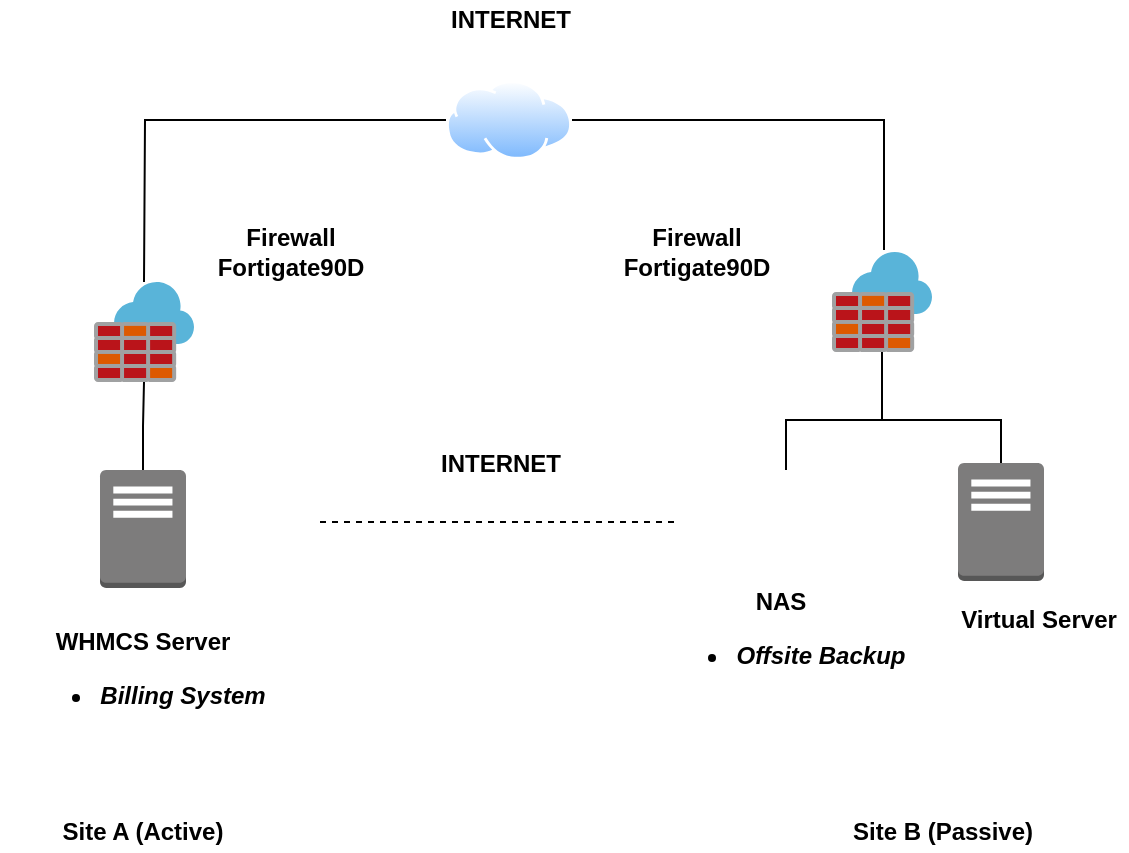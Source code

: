<mxfile version="12.2.9" type="github" pages="1">
  <diagram id="YUB9__jmSu62Cvb4MzdN" name="Page-1">
    <mxGraphModel dx="868" dy="1505" grid="1" gridSize="10" guides="1" tooltips="1" connect="1" arrows="1" fold="1" page="1" pageScale="1" pageWidth="850" pageHeight="1100" math="0" shadow="0">
      <root>
        <mxCell id="0"/>
        <mxCell id="1" parent="0"/>
        <mxCell id="M_8fWriFLGsvTbw7sqBF-18" value="" style="aspect=fixed;html=1;points=[];align=center;image;fontSize=12;image=img/lib/mscae/Azure_Firewall.svg;rotation=0;" parent="1" vertex="1">
          <mxGeometry x="586" y="-804" width="50" height="50" as="geometry"/>
        </mxCell>
        <mxCell id="W9aF1rIVhBABGpubo6KL-37" value="" style="edgeStyle=orthogonalEdgeStyle;rounded=0;orthogonalLoop=1;jettySize=auto;html=1;endArrow=none;endFill=0;" edge="1" parent="1" source="M_8fWriFLGsvTbw7sqBF-24" target="W9aF1rIVhBABGpubo6KL-33">
          <mxGeometry relative="1" as="geometry"/>
        </mxCell>
        <mxCell id="M_8fWriFLGsvTbw7sqBF-24" value="" style="outlineConnect=0;dashed=0;verticalLabelPosition=bottom;verticalAlign=top;align=center;html=1;shape=mxgraph.aws3.traditional_server;fillColor=#7D7C7C;gradientColor=none;" parent="1" vertex="1">
          <mxGeometry x="220" y="-695" width="43" height="59" as="geometry"/>
        </mxCell>
        <mxCell id="W9aF1rIVhBABGpubo6KL-15" style="edgeStyle=orthogonalEdgeStyle;rounded=0;orthogonalLoop=1;jettySize=auto;html=1;exitX=0;exitY=0.5;exitDx=0;exitDy=0;endArrow=none;endFill=0;" edge="1" parent="1" source="W9aF1rIVhBABGpubo6KL-2">
          <mxGeometry relative="1" as="geometry">
            <mxPoint x="242" y="-789" as="targetPoint"/>
          </mxGeometry>
        </mxCell>
        <mxCell id="W9aF1rIVhBABGpubo6KL-36" style="edgeStyle=orthogonalEdgeStyle;rounded=0;orthogonalLoop=1;jettySize=auto;html=1;exitX=1;exitY=0.5;exitDx=0;exitDy=0;entryX=0.52;entryY=-0.02;entryDx=0;entryDy=0;entryPerimeter=0;endArrow=none;endFill=0;" edge="1" parent="1" source="W9aF1rIVhBABGpubo6KL-2" target="M_8fWriFLGsvTbw7sqBF-18">
          <mxGeometry relative="1" as="geometry"/>
        </mxCell>
        <mxCell id="W9aF1rIVhBABGpubo6KL-2" value="" style="aspect=fixed;perimeter=ellipsePerimeter;html=1;align=center;shadow=0;dashed=0;spacingTop=3;image;image=img/lib/active_directory/internet_cloud.svg;" vertex="1" parent="1">
          <mxGeometry x="393" y="-890" width="63" height="40" as="geometry"/>
        </mxCell>
        <mxCell id="W9aF1rIVhBABGpubo6KL-38" style="edgeStyle=orthogonalEdgeStyle;rounded=0;orthogonalLoop=1;jettySize=auto;html=1;exitX=0.5;exitY=0;exitDx=0;exitDy=0;endArrow=none;endFill=0;" edge="1" parent="1" source="W9aF1rIVhBABGpubo6KL-3" target="M_8fWriFLGsvTbw7sqBF-18">
          <mxGeometry relative="1" as="geometry">
            <Array as="points">
              <mxPoint x="563" y="-720"/>
              <mxPoint x="611" y="-720"/>
            </Array>
          </mxGeometry>
        </mxCell>
        <mxCell id="W9aF1rIVhBABGpubo6KL-3" value="" style="shape=image;html=1;verticalAlign=top;verticalLabelPosition=bottom;labelBackgroundColor=#ffffff;imageAspect=0;aspect=fixed;image=https://cdn0.iconfinder.com/data/icons/windows8_icons/26/nas.png" vertex="1" parent="1">
          <mxGeometry x="540" y="-695" width="46" height="46" as="geometry"/>
        </mxCell>
        <mxCell id="W9aF1rIVhBABGpubo6KL-19" value="INTERNET" style="text;html=1;align=center;verticalAlign=middle;resizable=0;points=[];;autosize=1;fontStyle=1" vertex="1" parent="1">
          <mxGeometry x="384.5" y="-930" width="80" height="20" as="geometry"/>
        </mxCell>
        <mxCell id="W9aF1rIVhBABGpubo6KL-20" value="Firewall&lt;br&gt;Fortigate90D" style="text;html=1;align=center;verticalAlign=middle;resizable=0;points=[];;autosize=1;fontStyle=1" vertex="1" parent="1">
          <mxGeometry x="270" y="-819" width="90" height="30" as="geometry"/>
        </mxCell>
        <mxCell id="W9aF1rIVhBABGpubo6KL-22" value="NAS&lt;br&gt;&lt;ul&gt;&lt;li&gt;&lt;i&gt;Offsite Backup&lt;/i&gt;&lt;/li&gt;&lt;/ul&gt;" style="text;html=1;align=center;verticalAlign=middle;resizable=0;points=[];;autosize=1;fontStyle=1" vertex="1" parent="1">
          <mxGeometry x="490" y="-640" width="140" height="60" as="geometry"/>
        </mxCell>
        <mxCell id="W9aF1rIVhBABGpubo6KL-23" value="WHMCS Server&lt;br&gt;&lt;ul&gt;&lt;li&gt;&lt;i&gt;Billing System&lt;/i&gt;&lt;/li&gt;&lt;/ul&gt;" style="text;html=1;align=center;verticalAlign=middle;resizable=0;points=[];;autosize=1;fontStyle=1" vertex="1" parent="1">
          <mxGeometry x="170.5" y="-620" width="140" height="60" as="geometry"/>
        </mxCell>
        <mxCell id="W9aF1rIVhBABGpubo6KL-26" value="Virtual Server" style="text;html=1;align=center;verticalAlign=middle;resizable=0;points=[];;autosize=1;fontStyle=1" vertex="1" parent="1">
          <mxGeometry x="643.5" y="-630" width="90" height="20" as="geometry"/>
        </mxCell>
        <mxCell id="W9aF1rIVhBABGpubo6KL-28" value="Site A (Active)" style="text;html=1;align=center;verticalAlign=middle;resizable=0;points=[];;autosize=1;fontStyle=1" vertex="1" parent="1">
          <mxGeometry x="190.5" y="-524.5" width="100" height="20" as="geometry"/>
        </mxCell>
        <mxCell id="W9aF1rIVhBABGpubo6KL-29" value="Site B (Passive)" style="text;html=1;align=center;verticalAlign=middle;resizable=0;points=[];;autosize=1;fontStyle=1" vertex="1" parent="1">
          <mxGeometry x="586" y="-524.5" width="110" height="20" as="geometry"/>
        </mxCell>
        <mxCell id="W9aF1rIVhBABGpubo6KL-30" value="" style="endArrow=none;dashed=1;html=1;" edge="1" parent="1">
          <mxGeometry width="50" height="50" relative="1" as="geometry">
            <mxPoint x="330" y="-669" as="sourcePoint"/>
            <mxPoint x="510" y="-669" as="targetPoint"/>
          </mxGeometry>
        </mxCell>
        <mxCell id="W9aF1rIVhBABGpubo6KL-31" value="INTERNET" style="text;html=1;align=center;verticalAlign=middle;resizable=0;points=[];;autosize=1;fontStyle=1" vertex="1" parent="1">
          <mxGeometry x="380" y="-708.5" width="80" height="20" as="geometry"/>
        </mxCell>
        <mxCell id="W9aF1rIVhBABGpubo6KL-32" value="Firewall&lt;br&gt;Fortigate90D" style="text;html=1;align=center;verticalAlign=middle;resizable=0;points=[];;autosize=1;fontStyle=1" vertex="1" parent="1">
          <mxGeometry x="473" y="-819" width="90" height="30" as="geometry"/>
        </mxCell>
        <mxCell id="W9aF1rIVhBABGpubo6KL-33" value="" style="aspect=fixed;html=1;points=[];align=center;image;fontSize=12;image=img/lib/mscae/Azure_Firewall.svg;" vertex="1" parent="1">
          <mxGeometry x="217" y="-789" width="50" height="50" as="geometry"/>
        </mxCell>
        <mxCell id="W9aF1rIVhBABGpubo6KL-39" style="edgeStyle=orthogonalEdgeStyle;rounded=0;orthogonalLoop=1;jettySize=auto;html=1;exitX=0.5;exitY=0;exitDx=0;exitDy=0;exitPerimeter=0;endArrow=none;endFill=0;" edge="1" parent="1" source="W9aF1rIVhBABGpubo6KL-34" target="M_8fWriFLGsvTbw7sqBF-18">
          <mxGeometry relative="1" as="geometry">
            <Array as="points">
              <mxPoint x="671" y="-720"/>
              <mxPoint x="611" y="-720"/>
            </Array>
          </mxGeometry>
        </mxCell>
        <mxCell id="W9aF1rIVhBABGpubo6KL-34" value="" style="outlineConnect=0;dashed=0;verticalLabelPosition=bottom;verticalAlign=top;align=center;html=1;shape=mxgraph.aws3.traditional_server;fillColor=#7D7C7C;gradientColor=none;" vertex="1" parent="1">
          <mxGeometry x="649" y="-698.5" width="43" height="59" as="geometry"/>
        </mxCell>
      </root>
    </mxGraphModel>
  </diagram>
</mxfile>
